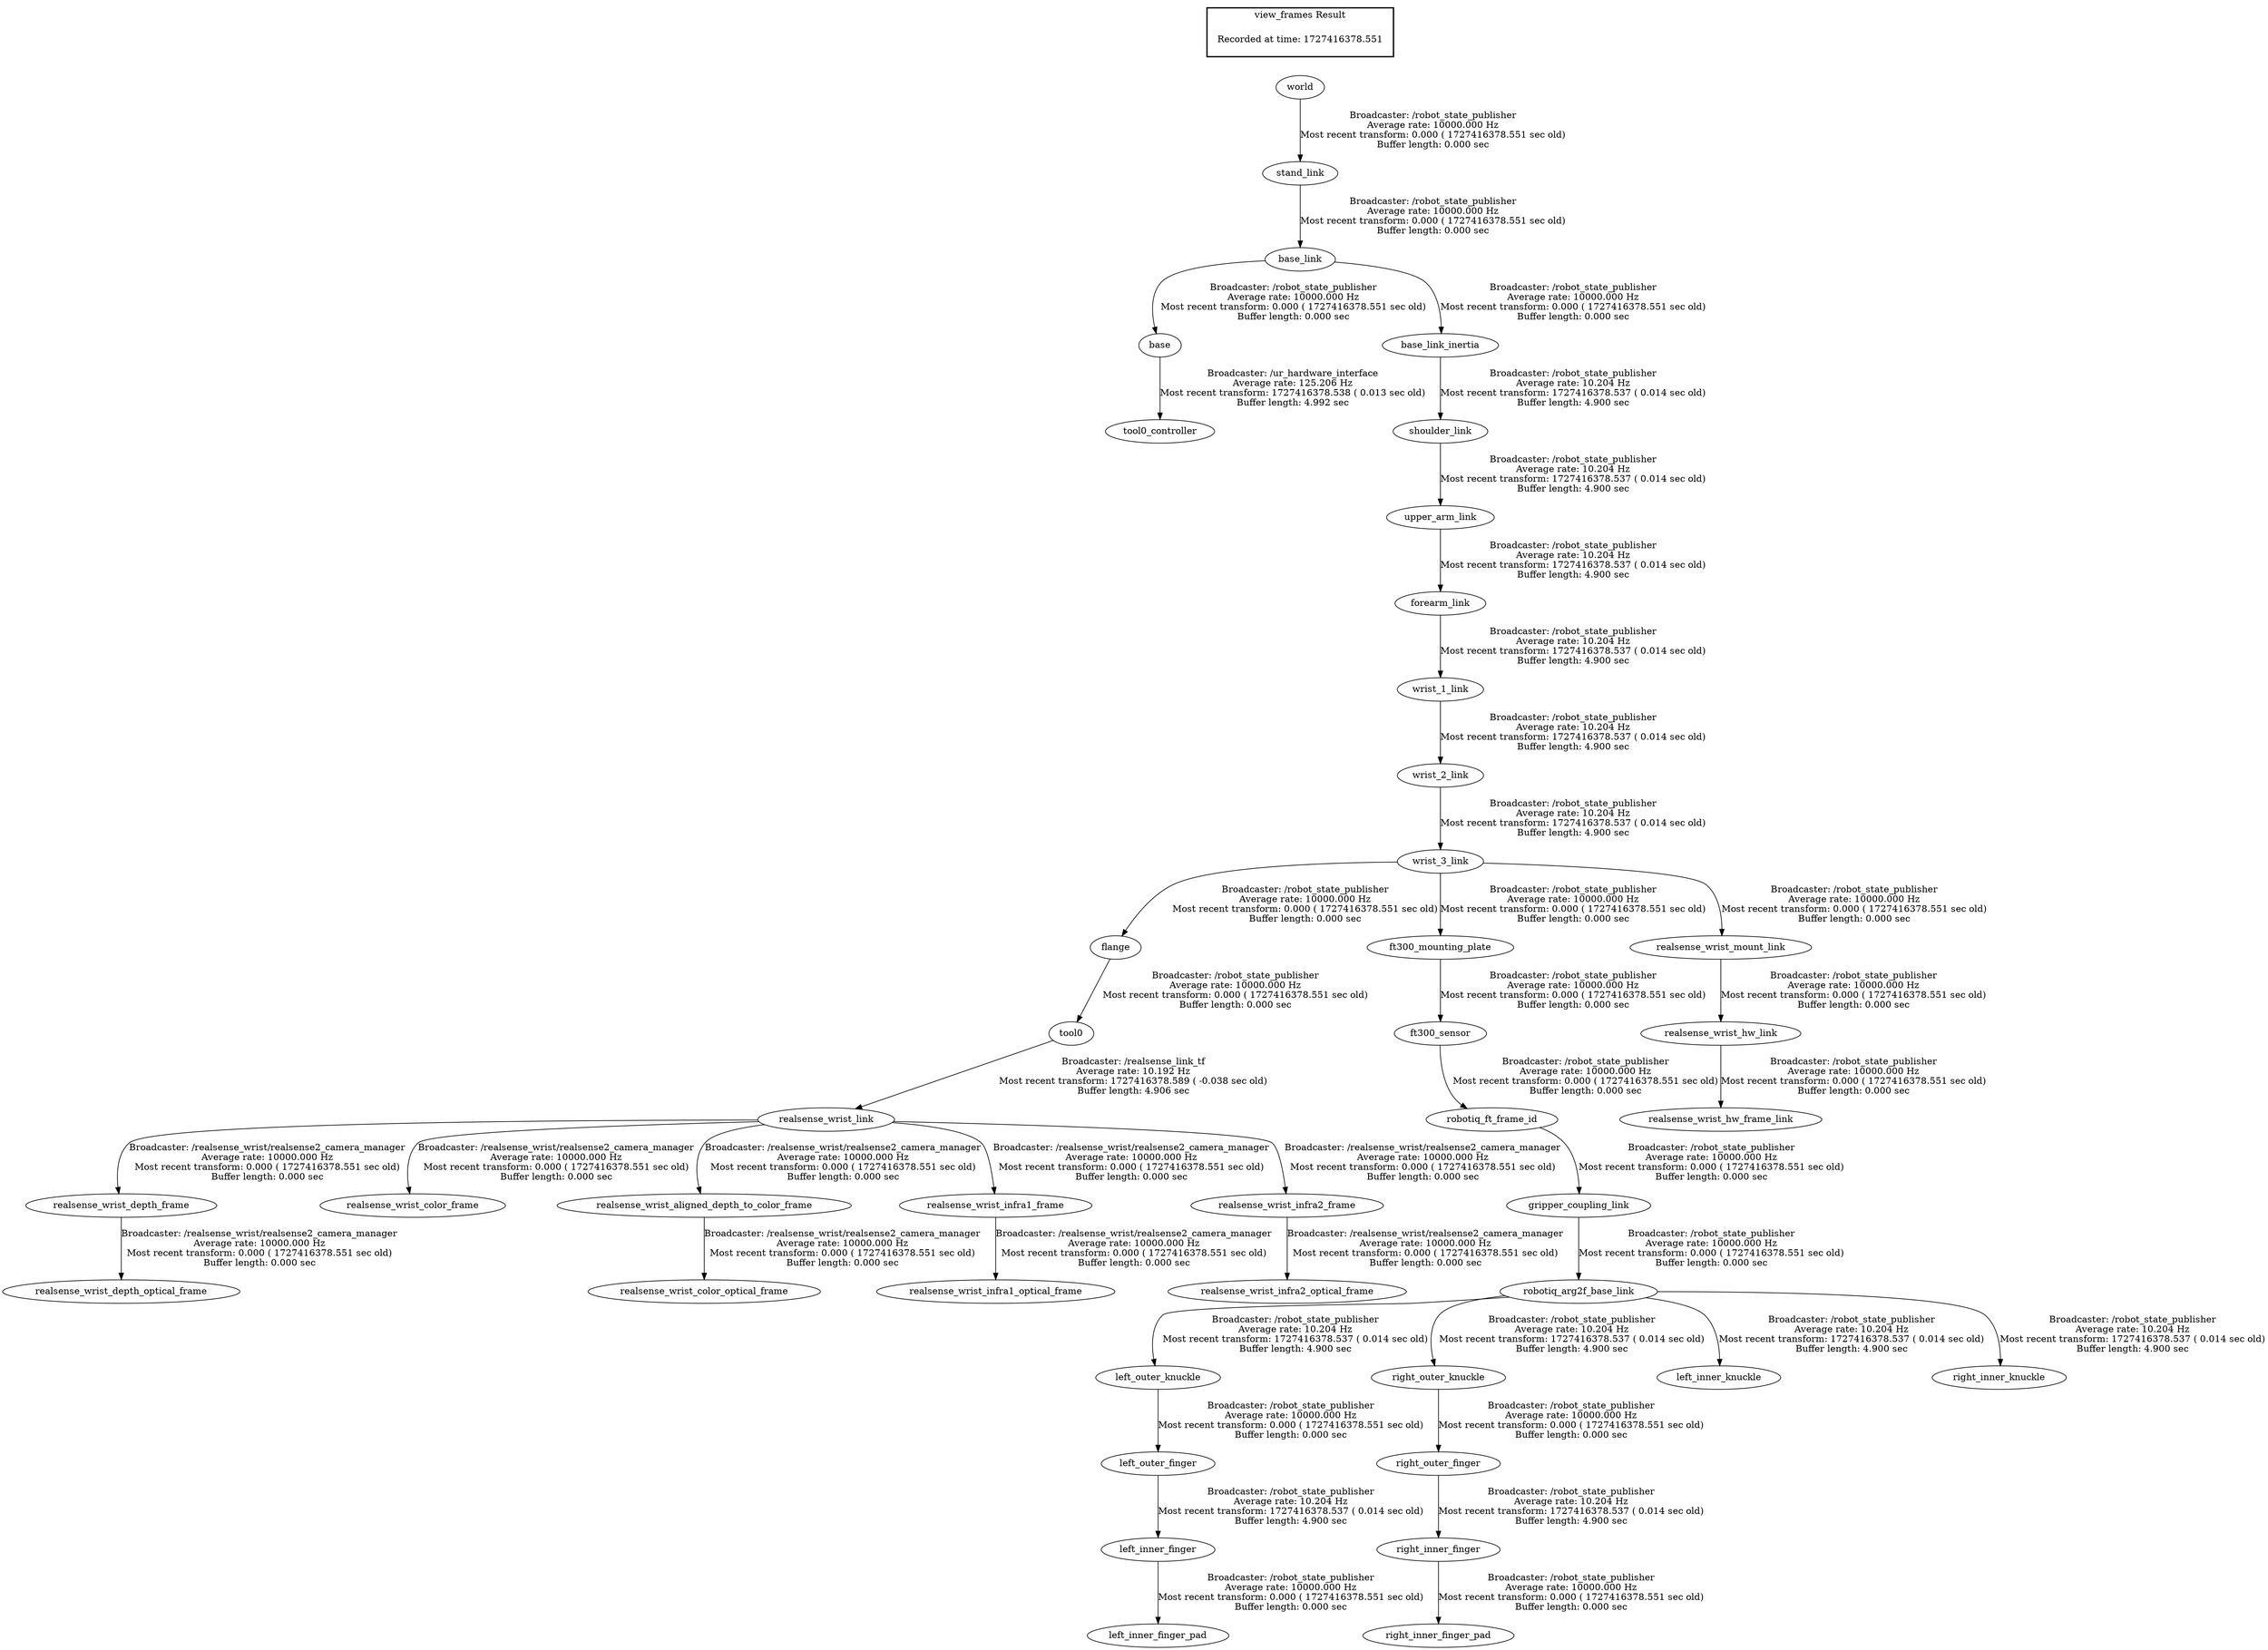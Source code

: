 digraph G {
"realsense_wrist_link" -> "realsense_wrist_depth_frame"[label="Broadcaster: /realsense_wrist/realsense2_camera_manager\nAverage rate: 10000.000 Hz\nMost recent transform: 0.000 ( 1727416378.551 sec old)\nBuffer length: 0.000 sec\n"];
"tool0" -> "realsense_wrist_link"[label="Broadcaster: /realsense_link_tf\nAverage rate: 10.192 Hz\nMost recent transform: 1727416378.589 ( -0.038 sec old)\nBuffer length: 4.906 sec\n"];
"realsense_wrist_depth_frame" -> "realsense_wrist_depth_optical_frame"[label="Broadcaster: /realsense_wrist/realsense2_camera_manager\nAverage rate: 10000.000 Hz\nMost recent transform: 0.000 ( 1727416378.551 sec old)\nBuffer length: 0.000 sec\n"];
"realsense_wrist_link" -> "realsense_wrist_color_frame"[label="Broadcaster: /realsense_wrist/realsense2_camera_manager\nAverage rate: 10000.000 Hz\nMost recent transform: 0.000 ( 1727416378.551 sec old)\nBuffer length: 0.000 sec\n"];
"realsense_wrist_aligned_depth_to_color_frame" -> "realsense_wrist_color_optical_frame"[label="Broadcaster: /realsense_wrist/realsense2_camera_manager\nAverage rate: 10000.000 Hz\nMost recent transform: 0.000 ( 1727416378.551 sec old)\nBuffer length: 0.000 sec\n"];
"realsense_wrist_link" -> "realsense_wrist_aligned_depth_to_color_frame"[label="Broadcaster: /realsense_wrist/realsense2_camera_manager\nAverage rate: 10000.000 Hz\nMost recent transform: 0.000 ( 1727416378.551 sec old)\nBuffer length: 0.000 sec\n"];
"realsense_wrist_link" -> "realsense_wrist_infra1_frame"[label="Broadcaster: /realsense_wrist/realsense2_camera_manager\nAverage rate: 10000.000 Hz\nMost recent transform: 0.000 ( 1727416378.551 sec old)\nBuffer length: 0.000 sec\n"];
"realsense_wrist_infra1_frame" -> "realsense_wrist_infra1_optical_frame"[label="Broadcaster: /realsense_wrist/realsense2_camera_manager\nAverage rate: 10000.000 Hz\nMost recent transform: 0.000 ( 1727416378.551 sec old)\nBuffer length: 0.000 sec\n"];
"realsense_wrist_link" -> "realsense_wrist_infra2_frame"[label="Broadcaster: /realsense_wrist/realsense2_camera_manager\nAverage rate: 10000.000 Hz\nMost recent transform: 0.000 ( 1727416378.551 sec old)\nBuffer length: 0.000 sec\n"];
"realsense_wrist_infra2_frame" -> "realsense_wrist_infra2_optical_frame"[label="Broadcaster: /realsense_wrist/realsense2_camera_manager\nAverage rate: 10000.000 Hz\nMost recent transform: 0.000 ( 1727416378.551 sec old)\nBuffer length: 0.000 sec\n"];
"gripper_coupling_link" -> "robotiq_arg2f_base_link"[label="Broadcaster: /robot_state_publisher\nAverage rate: 10000.000 Hz\nMost recent transform: 0.000 ( 1727416378.551 sec old)\nBuffer length: 0.000 sec\n"];
"robotiq_ft_frame_id" -> "gripper_coupling_link"[label="Broadcaster: /robot_state_publisher\nAverage rate: 10000.000 Hz\nMost recent transform: 0.000 ( 1727416378.551 sec old)\nBuffer length: 0.000 sec\n"];
"base_link" -> "base"[label="Broadcaster: /robot_state_publisher\nAverage rate: 10000.000 Hz\nMost recent transform: 0.000 ( 1727416378.551 sec old)\nBuffer length: 0.000 sec\n"];
"stand_link" -> "base_link"[label="Broadcaster: /robot_state_publisher\nAverage rate: 10000.000 Hz\nMost recent transform: 0.000 ( 1727416378.551 sec old)\nBuffer length: 0.000 sec\n"];
"base_link" -> "base_link_inertia"[label="Broadcaster: /robot_state_publisher\nAverage rate: 10000.000 Hz\nMost recent transform: 0.000 ( 1727416378.551 sec old)\nBuffer length: 0.000 sec\n"];
"flange" -> "tool0"[label="Broadcaster: /robot_state_publisher\nAverage rate: 10000.000 Hz\nMost recent transform: 0.000 ( 1727416378.551 sec old)\nBuffer length: 0.000 sec\n"];
"wrist_3_link" -> "flange"[label="Broadcaster: /robot_state_publisher\nAverage rate: 10000.000 Hz\nMost recent transform: 0.000 ( 1727416378.551 sec old)\nBuffer length: 0.000 sec\n"];
"wrist_3_link" -> "ft300_mounting_plate"[label="Broadcaster: /robot_state_publisher\nAverage rate: 10000.000 Hz\nMost recent transform: 0.000 ( 1727416378.551 sec old)\nBuffer length: 0.000 sec\n"];
"wrist_2_link" -> "wrist_3_link"[label="Broadcaster: /robot_state_publisher\nAverage rate: 10.204 Hz\nMost recent transform: 1727416378.537 ( 0.014 sec old)\nBuffer length: 4.900 sec\n"];
"ft300_mounting_plate" -> "ft300_sensor"[label="Broadcaster: /robot_state_publisher\nAverage rate: 10000.000 Hz\nMost recent transform: 0.000 ( 1727416378.551 sec old)\nBuffer length: 0.000 sec\n"];
"left_inner_finger" -> "left_inner_finger_pad"[label="Broadcaster: /robot_state_publisher\nAverage rate: 10000.000 Hz\nMost recent transform: 0.000 ( 1727416378.551 sec old)\nBuffer length: 0.000 sec\n"];
"left_outer_finger" -> "left_inner_finger"[label="Broadcaster: /robot_state_publisher\nAverage rate: 10.204 Hz\nMost recent transform: 1727416378.537 ( 0.014 sec old)\nBuffer length: 4.900 sec\n"];
"left_outer_knuckle" -> "left_outer_finger"[label="Broadcaster: /robot_state_publisher\nAverage rate: 10000.000 Hz\nMost recent transform: 0.000 ( 1727416378.551 sec old)\nBuffer length: 0.000 sec\n"];
"robotiq_arg2f_base_link" -> "left_outer_knuckle"[label="Broadcaster: /robot_state_publisher\nAverage rate: 10.204 Hz\nMost recent transform: 1727416378.537 ( 0.014 sec old)\nBuffer length: 4.900 sec\n"];
"ft300_sensor" -> "robotiq_ft_frame_id"[label="Broadcaster: /robot_state_publisher\nAverage rate: 10000.000 Hz\nMost recent transform: 0.000 ( 1727416378.551 sec old)\nBuffer length: 0.000 sec\n"];
"realsense_wrist_hw_link" -> "realsense_wrist_hw_frame_link"[label="Broadcaster: /robot_state_publisher\nAverage rate: 10000.000 Hz\nMost recent transform: 0.000 ( 1727416378.551 sec old)\nBuffer length: 0.000 sec\n"];
"realsense_wrist_mount_link" -> "realsense_wrist_hw_link"[label="Broadcaster: /robot_state_publisher\nAverage rate: 10000.000 Hz\nMost recent transform: 0.000 ( 1727416378.551 sec old)\nBuffer length: 0.000 sec\n"];
"wrist_3_link" -> "realsense_wrist_mount_link"[label="Broadcaster: /robot_state_publisher\nAverage rate: 10000.000 Hz\nMost recent transform: 0.000 ( 1727416378.551 sec old)\nBuffer length: 0.000 sec\n"];
"right_inner_finger" -> "right_inner_finger_pad"[label="Broadcaster: /robot_state_publisher\nAverage rate: 10000.000 Hz\nMost recent transform: 0.000 ( 1727416378.551 sec old)\nBuffer length: 0.000 sec\n"];
"right_outer_finger" -> "right_inner_finger"[label="Broadcaster: /robot_state_publisher\nAverage rate: 10.204 Hz\nMost recent transform: 1727416378.537 ( 0.014 sec old)\nBuffer length: 4.900 sec\n"];
"right_outer_knuckle" -> "right_outer_finger"[label="Broadcaster: /robot_state_publisher\nAverage rate: 10000.000 Hz\nMost recent transform: 0.000 ( 1727416378.551 sec old)\nBuffer length: 0.000 sec\n"];
"robotiq_arg2f_base_link" -> "right_outer_knuckle"[label="Broadcaster: /robot_state_publisher\nAverage rate: 10.204 Hz\nMost recent transform: 1727416378.537 ( 0.014 sec old)\nBuffer length: 4.900 sec\n"];
"world" -> "stand_link"[label="Broadcaster: /robot_state_publisher\nAverage rate: 10000.000 Hz\nMost recent transform: 0.000 ( 1727416378.551 sec old)\nBuffer length: 0.000 sec\n"];
"base" -> "tool0_controller"[label="Broadcaster: /ur_hardware_interface\nAverage rate: 125.206 Hz\nMost recent transform: 1727416378.538 ( 0.013 sec old)\nBuffer length: 4.992 sec\n"];
"upper_arm_link" -> "forearm_link"[label="Broadcaster: /robot_state_publisher\nAverage rate: 10.204 Hz\nMost recent transform: 1727416378.537 ( 0.014 sec old)\nBuffer length: 4.900 sec\n"];
"shoulder_link" -> "upper_arm_link"[label="Broadcaster: /robot_state_publisher\nAverage rate: 10.204 Hz\nMost recent transform: 1727416378.537 ( 0.014 sec old)\nBuffer length: 4.900 sec\n"];
"robotiq_arg2f_base_link" -> "left_inner_knuckle"[label="Broadcaster: /robot_state_publisher\nAverage rate: 10.204 Hz\nMost recent transform: 1727416378.537 ( 0.014 sec old)\nBuffer length: 4.900 sec\n"];
"robotiq_arg2f_base_link" -> "right_inner_knuckle"[label="Broadcaster: /robot_state_publisher\nAverage rate: 10.204 Hz\nMost recent transform: 1727416378.537 ( 0.014 sec old)\nBuffer length: 4.900 sec\n"];
"base_link_inertia" -> "shoulder_link"[label="Broadcaster: /robot_state_publisher\nAverage rate: 10.204 Hz\nMost recent transform: 1727416378.537 ( 0.014 sec old)\nBuffer length: 4.900 sec\n"];
"forearm_link" -> "wrist_1_link"[label="Broadcaster: /robot_state_publisher\nAverage rate: 10.204 Hz\nMost recent transform: 1727416378.537 ( 0.014 sec old)\nBuffer length: 4.900 sec\n"];
"wrist_1_link" -> "wrist_2_link"[label="Broadcaster: /robot_state_publisher\nAverage rate: 10.204 Hz\nMost recent transform: 1727416378.537 ( 0.014 sec old)\nBuffer length: 4.900 sec\n"];
edge [style=invis];
 subgraph cluster_legend { style=bold; color=black; label ="view_frames Result";
"Recorded at time: 1727416378.551"[ shape=plaintext ] ;
 }->"world";
}